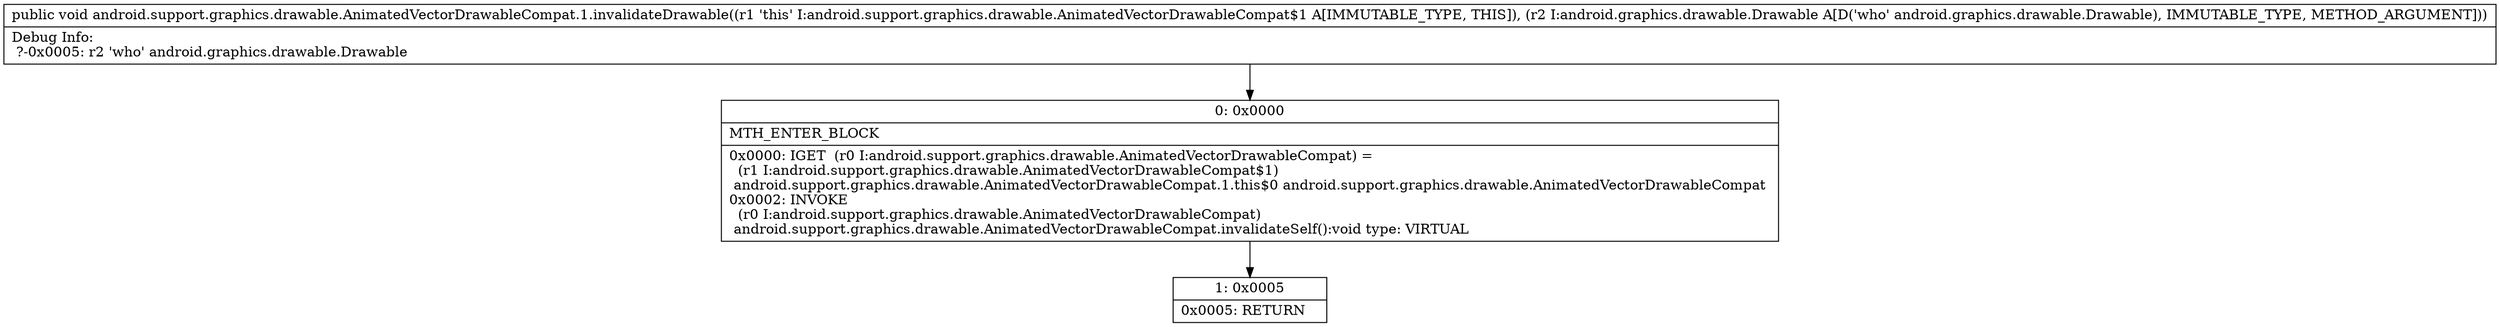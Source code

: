 digraph "CFG forandroid.support.graphics.drawable.AnimatedVectorDrawableCompat.1.invalidateDrawable(Landroid\/graphics\/drawable\/Drawable;)V" {
Node_0 [shape=record,label="{0\:\ 0x0000|MTH_ENTER_BLOCK\l|0x0000: IGET  (r0 I:android.support.graphics.drawable.AnimatedVectorDrawableCompat) = \l  (r1 I:android.support.graphics.drawable.AnimatedVectorDrawableCompat$1)\l android.support.graphics.drawable.AnimatedVectorDrawableCompat.1.this$0 android.support.graphics.drawable.AnimatedVectorDrawableCompat \l0x0002: INVOKE  \l  (r0 I:android.support.graphics.drawable.AnimatedVectorDrawableCompat)\l android.support.graphics.drawable.AnimatedVectorDrawableCompat.invalidateSelf():void type: VIRTUAL \l}"];
Node_1 [shape=record,label="{1\:\ 0x0005|0x0005: RETURN   \l}"];
MethodNode[shape=record,label="{public void android.support.graphics.drawable.AnimatedVectorDrawableCompat.1.invalidateDrawable((r1 'this' I:android.support.graphics.drawable.AnimatedVectorDrawableCompat$1 A[IMMUTABLE_TYPE, THIS]), (r2 I:android.graphics.drawable.Drawable A[D('who' android.graphics.drawable.Drawable), IMMUTABLE_TYPE, METHOD_ARGUMENT]))  | Debug Info:\l  ?\-0x0005: r2 'who' android.graphics.drawable.Drawable\l}"];
MethodNode -> Node_0;
Node_0 -> Node_1;
}

